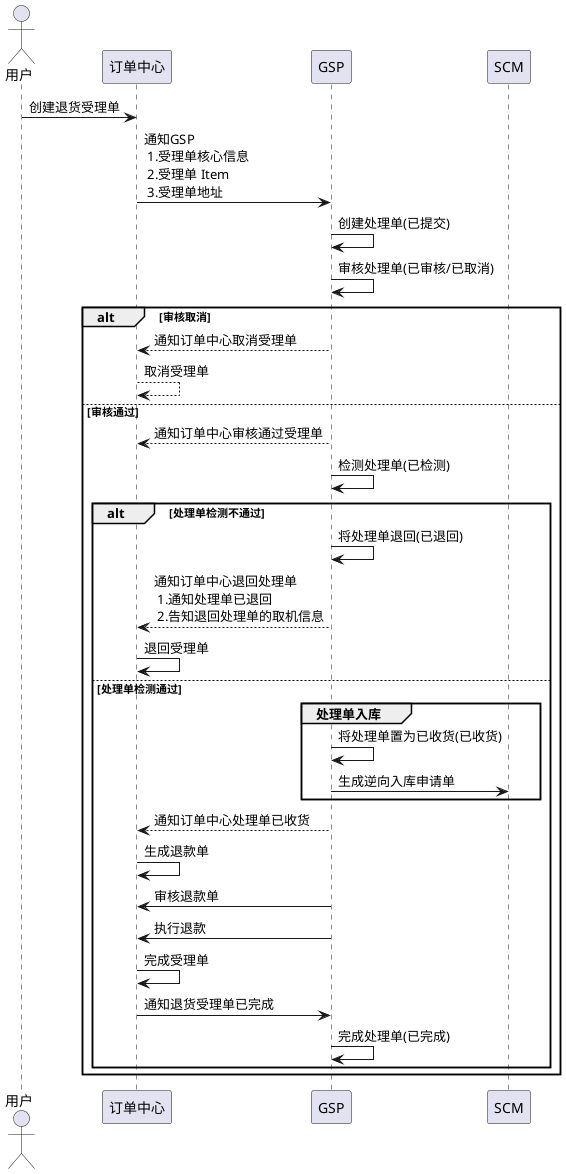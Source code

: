 @startuml

actor 用户

用户 -> 订单中心: 创建退货受理单
订单中心 -> GSP: 通知GSP\n 1.受理单核心信息\n 2.受理单 Item\n 3.受理单地址
GSP -> GSP:创建处理单(已提交)

GSP -> GSP:审核处理单(已审核/已取消)
alt 审核取消
    GSP --> 订单中心: 通知订单中心取消受理单
    订单中心 --> 订单中心: 取消受理单
else 审核通过
    GSP --> 订单中心: 通知订单中心审核通过受理单

    GSP ->  GSP:检测处理单(已检测)
    alt 处理单检测不通过
        GSP ->  GSP:将处理单退回(已退回)
        GSP --> 订单中心: 通知订单中心退回处理单\n 1.通知处理单已退回\n 2.告知退回处理单的取机信息
        订单中心 -> 订单中心: 退回受理单
    else 处理单检测通过
        group 处理单入库
            GSP ->  GSP: 将处理单置为已收货(已收货)
            GSP -> SCM: 生成逆向入库申请单
        end
        GSP --> 订单中心: 通知订单中心处理单已收货
        订单中心 -> 订单中心: 生成退款单
        GSP -> 订单中心: 审核退款单
        GSP -> 订单中心: 执行退款
        订单中心 -> 订单中心: 完成受理单
        订单中心 -> GSP: 通知退货受理单已完成
        GSP ->  GSP: 完成处理单(已完成)
    end
end

@endnuml